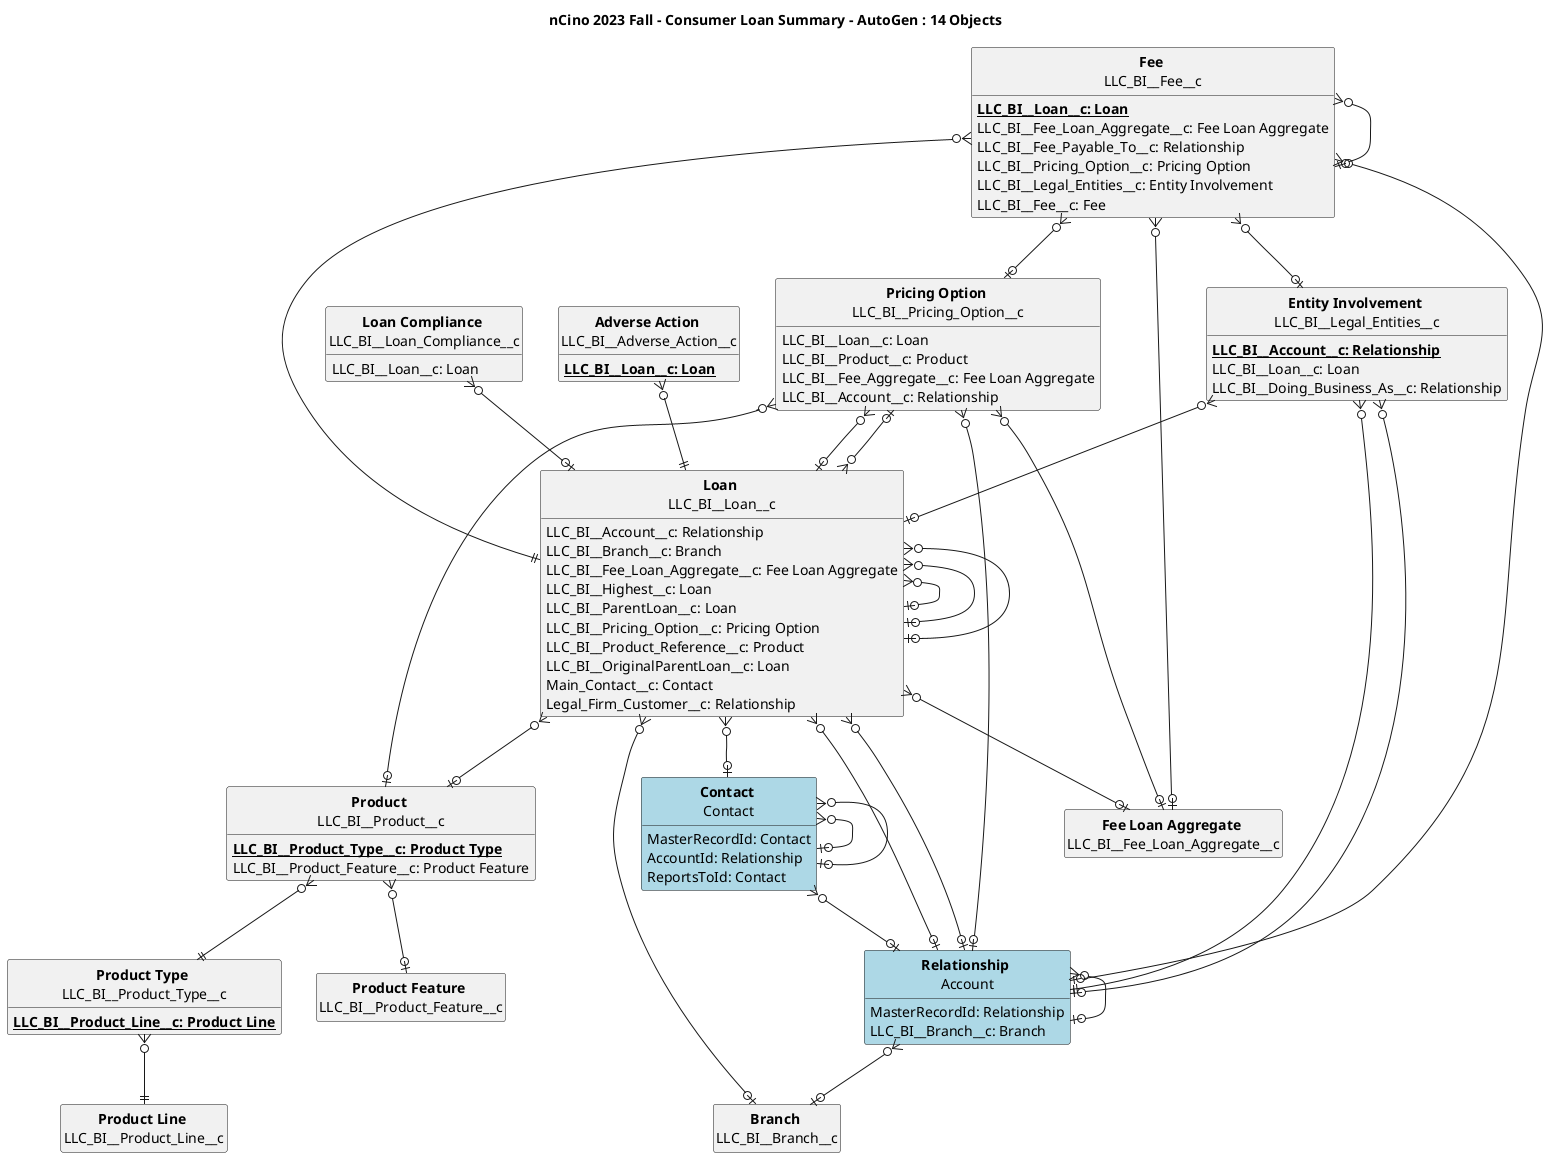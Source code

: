 @startuml
'https://plantuml.com/class-diagram

title nCino 2023 Fall - Consumer Loan Summary - AutoGen : 14 Objects

'skinparam classBorderThickness 0

hide circle
hide empty methods
hide empty fields


entity Fee as "<b>Fee</b> \nLLC_BI__Fee__c"  {
<u><b>LLC_BI__Loan__c: Loan</b></u>
LLC_BI__Fee_Loan_Aggregate__c: Fee Loan Aggregate
LLC_BI__Fee_Payable_To__c: Relationship
LLC_BI__Pricing_Option__c: Pricing Option
LLC_BI__Legal_Entities__c: Entity Involvement
LLC_BI__Fee__c: Fee
}
entity FeeLoanAggregate as "<b>Fee Loan Aggregate</b> \nLLC_BI__Fee_Loan_Aggregate__c"  {
}
entity PricingOption as "<b>Pricing Option</b> \nLLC_BI__Pricing_Option__c"  {
LLC_BI__Loan__c: Loan
LLC_BI__Product__c: Product
LLC_BI__Fee_Aggregate__c: Fee Loan Aggregate
LLC_BI__Account__c: Relationship
}
entity LoanCompliance as "<b>Loan Compliance</b> \nLLC_BI__Loan_Compliance__c"  {
LLC_BI__Loan__c: Loan
}
entity EntityInvolvement as "<b>Entity Involvement</b> \nLLC_BI__Legal_Entities__c"  {
<u><b>LLC_BI__Account__c: Relationship</b></u>
LLC_BI__Loan__c: Loan
LLC_BI__Doing_Business_As__c: Relationship
}
entity Branch as "<b>Branch</b> \nLLC_BI__Branch__c"  {
}
entity Relationship as "<b>Relationship</b> \nAccount" #lightblue {
MasterRecordId: Relationship
LLC_BI__Branch__c: Branch
}
entity Loan as "<b>Loan</b> \nLLC_BI__Loan__c"  {
LLC_BI__Account__c: Relationship
LLC_BI__Branch__c: Branch
LLC_BI__Fee_Loan_Aggregate__c: Fee Loan Aggregate
LLC_BI__Highest__c: Loan
LLC_BI__ParentLoan__c: Loan
LLC_BI__Pricing_Option__c: Pricing Option
LLC_BI__Product_Reference__c: Product
LLC_BI__OriginalParentLoan__c: Loan
Main_Contact__c: Contact
Legal_Firm_Customer__c: Relationship
}
entity Product as "<b>Product</b> \nLLC_BI__Product__c"  {
<u><b>LLC_BI__Product_Type__c: Product Type</b></u>
LLC_BI__Product_Feature__c: Product Feature
}
entity ProductType as "<b>Product Type</b> \nLLC_BI__Product_Type__c"  {
<u><b>LLC_BI__Product_Line__c: Product Line</b></u>
}
entity ProductLine as "<b>Product Line</b> \nLLC_BI__Product_Line__c"  {
}
entity ProductFeature as "<b>Product Feature</b> \nLLC_BI__Product_Feature__c"  {
}
entity Contact as "<b>Contact</b> \nContact" #lightblue {
MasterRecordId: Contact
AccountId: Relationship
ReportsToId: Contact
}
entity AdverseAction as "<b>Adverse Action</b> \nLLC_BI__Adverse_Action__c"  {
<u><b>LLC_BI__Loan__c: Loan</b></u>
}

Relationship }o--o| Relationship
Relationship }o--o| Branch
LoanCompliance }o--o| Loan
PricingOption }o--o| Loan
PricingOption }o--o| Product
PricingOption }o--o| FeeLoanAggregate
PricingOption }o--o| Relationship
ProductType }o--|| ProductLine
Loan }o--o| Relationship
Loan }o--o| Branch
Loan }o--o| FeeLoanAggregate
Loan }o--o| Loan
Loan }o--o| Loan
Loan }o--o| PricingOption
Loan }o--o| Product
Loan }o--o| Loan
Loan }o--o| Contact
Loan }o--o| Relationship
Product }o--|| ProductType
Product }o--o| ProductFeature
Contact }o--o| Contact
Contact }o--o| Relationship
Contact }o--o| Contact
EntityInvolvement }o--|| Relationship
EntityInvolvement }o--o| Loan
EntityInvolvement }o--o| Relationship
AdverseAction }o--|| Loan
Fee }o--|| Loan
Fee }o--o| FeeLoanAggregate
Fee }o--o| Relationship
Fee }o--o| PricingOption
Fee }o--o| EntityInvolvement
Fee }o--o| Fee

@enduml
